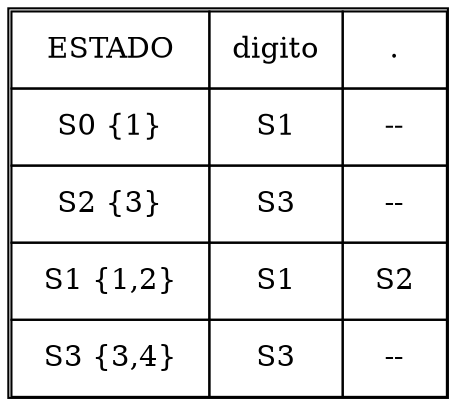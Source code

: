 digraph grafica{
rankdir=LR;
forcelabels= true;
node [shape = plain];
nodo18 [label = <<table border = '1' cellboder = '1' cellspacing='0' cellpadding='10'>
<tr>
<td>ESTADO</td>
<td>digito</td>
<td>.</td>
</tr>
<tr>
<td> S0 {1} </td>
<td> S1 </td>
<td> -- </td>
</tr>
<tr>
<td> S2 {3} </td>
<td> S3 </td>
<td> -- </td>
</tr>
<tr>
<td> S1 {1,2} </td>
<td> S1 </td>
<td> S2 </td>
</tr>
<tr>
<td> S3 {3,4} </td>
<td> S3 </td>
<td> -- </td>
</tr>
</table>>];

}